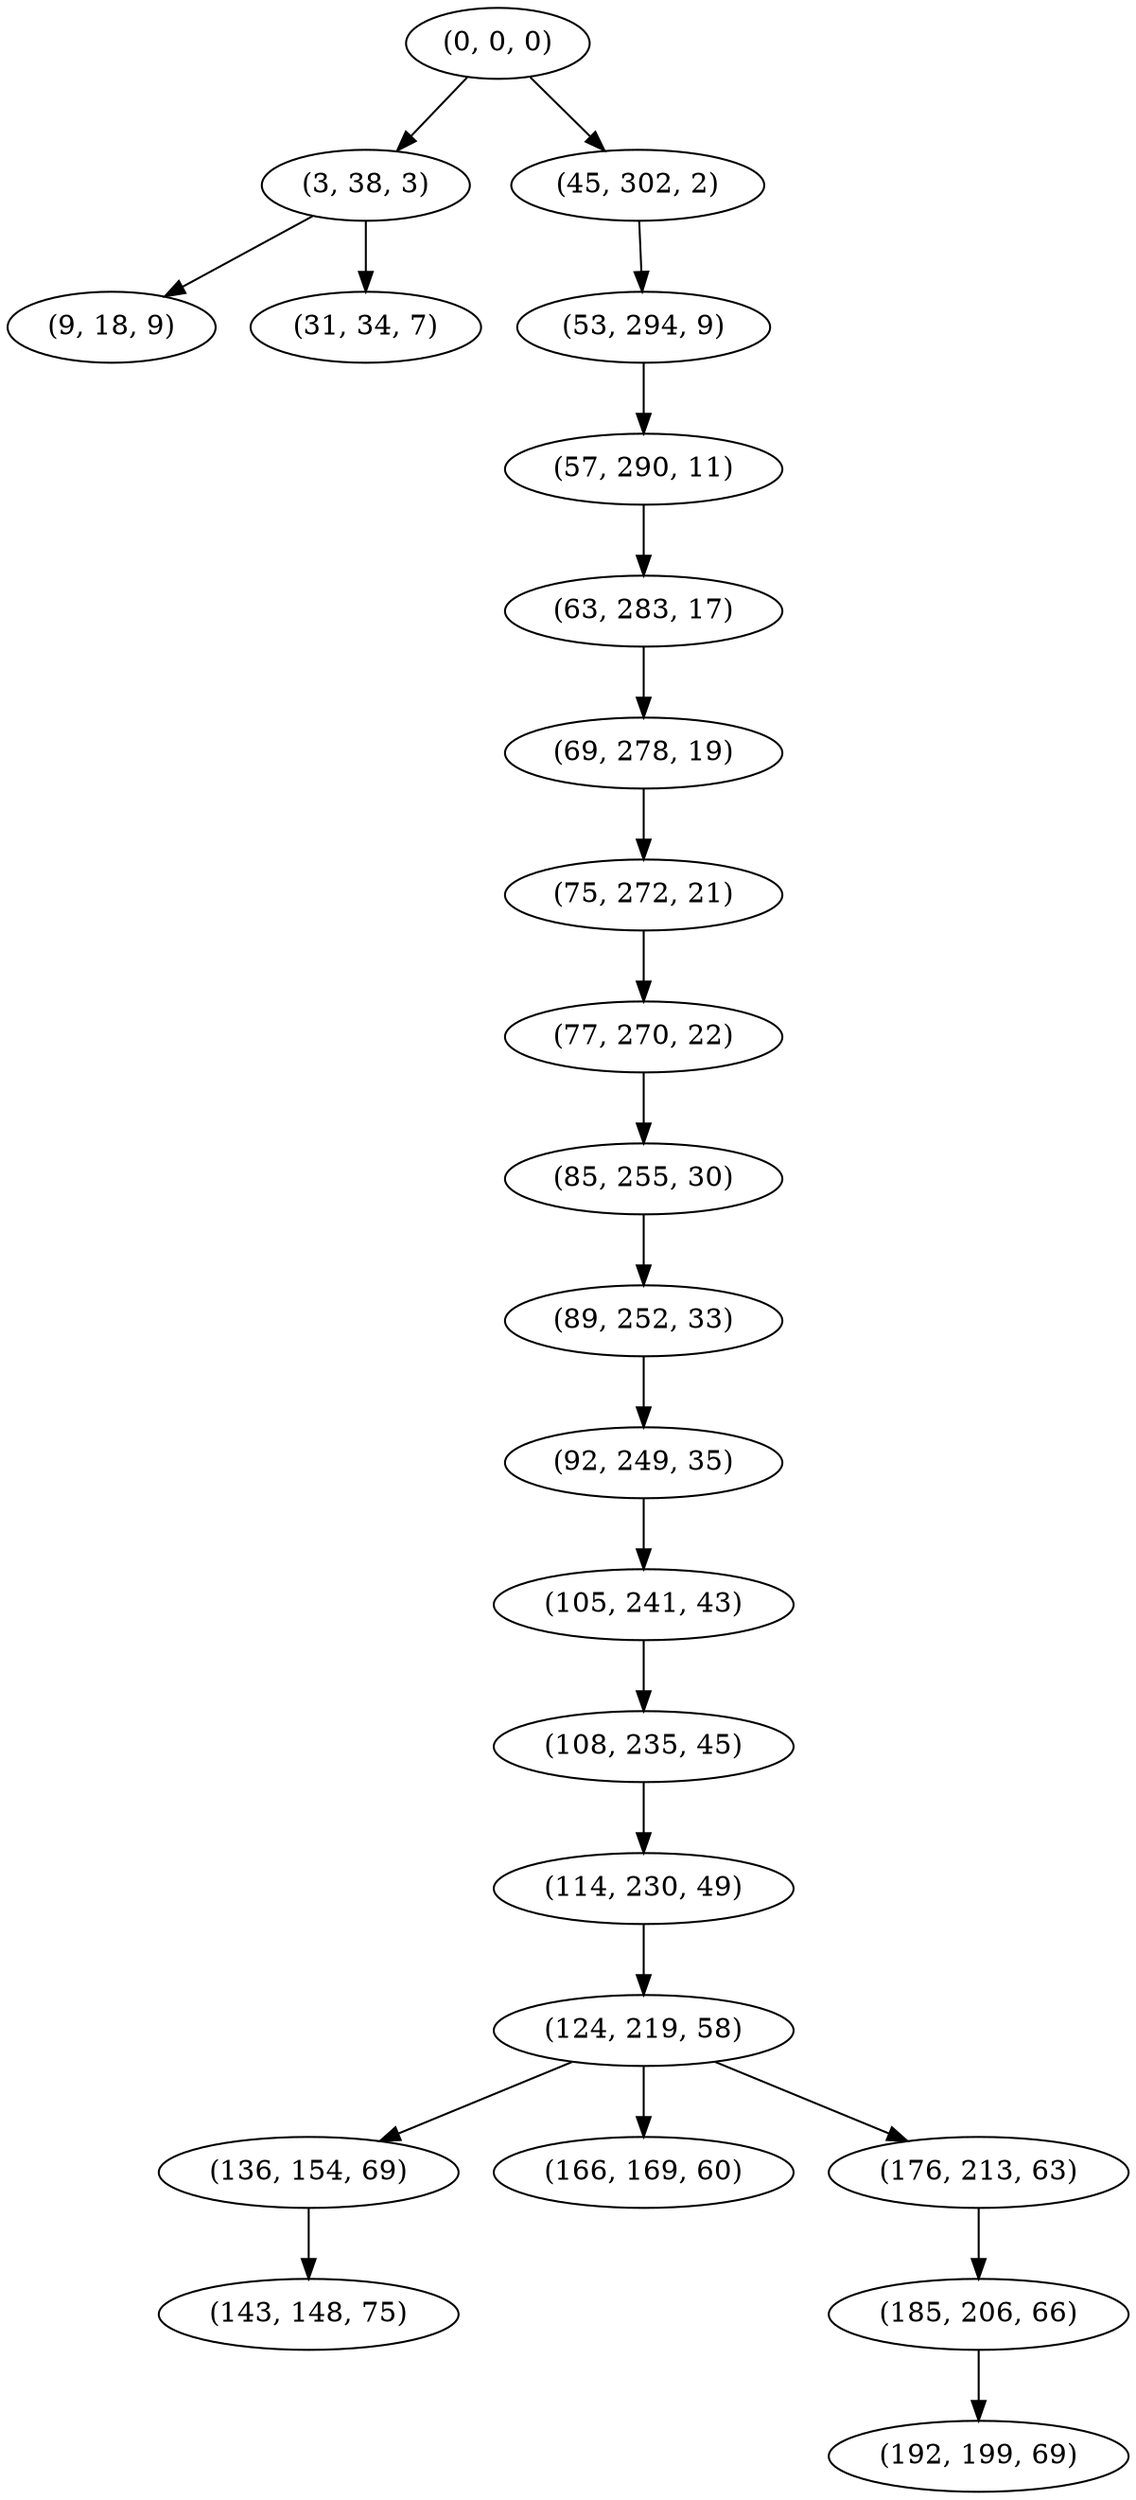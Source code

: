 digraph tree {
    "(0, 0, 0)";
    "(3, 38, 3)";
    "(9, 18, 9)";
    "(31, 34, 7)";
    "(45, 302, 2)";
    "(53, 294, 9)";
    "(57, 290, 11)";
    "(63, 283, 17)";
    "(69, 278, 19)";
    "(75, 272, 21)";
    "(77, 270, 22)";
    "(85, 255, 30)";
    "(89, 252, 33)";
    "(92, 249, 35)";
    "(105, 241, 43)";
    "(108, 235, 45)";
    "(114, 230, 49)";
    "(124, 219, 58)";
    "(136, 154, 69)";
    "(143, 148, 75)";
    "(166, 169, 60)";
    "(176, 213, 63)";
    "(185, 206, 66)";
    "(192, 199, 69)";
    "(0, 0, 0)" -> "(3, 38, 3)";
    "(0, 0, 0)" -> "(45, 302, 2)";
    "(3, 38, 3)" -> "(9, 18, 9)";
    "(3, 38, 3)" -> "(31, 34, 7)";
    "(45, 302, 2)" -> "(53, 294, 9)";
    "(53, 294, 9)" -> "(57, 290, 11)";
    "(57, 290, 11)" -> "(63, 283, 17)";
    "(63, 283, 17)" -> "(69, 278, 19)";
    "(69, 278, 19)" -> "(75, 272, 21)";
    "(75, 272, 21)" -> "(77, 270, 22)";
    "(77, 270, 22)" -> "(85, 255, 30)";
    "(85, 255, 30)" -> "(89, 252, 33)";
    "(89, 252, 33)" -> "(92, 249, 35)";
    "(92, 249, 35)" -> "(105, 241, 43)";
    "(105, 241, 43)" -> "(108, 235, 45)";
    "(108, 235, 45)" -> "(114, 230, 49)";
    "(114, 230, 49)" -> "(124, 219, 58)";
    "(124, 219, 58)" -> "(136, 154, 69)";
    "(124, 219, 58)" -> "(166, 169, 60)";
    "(124, 219, 58)" -> "(176, 213, 63)";
    "(136, 154, 69)" -> "(143, 148, 75)";
    "(176, 213, 63)" -> "(185, 206, 66)";
    "(185, 206, 66)" -> "(192, 199, 69)";
}
